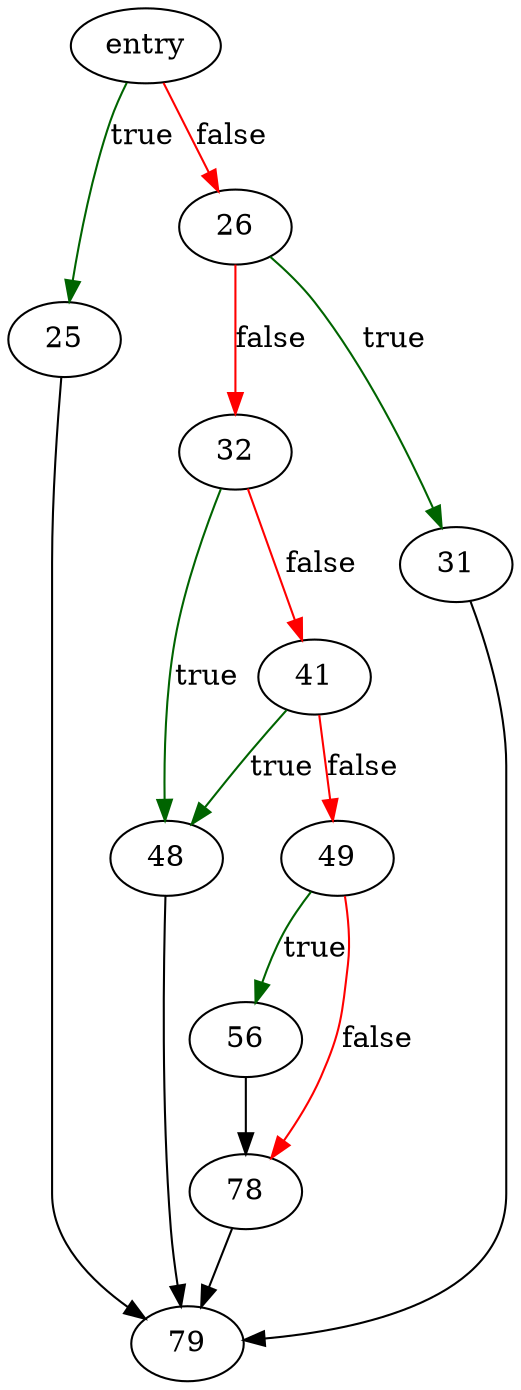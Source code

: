 digraph "walIndexTryHdr" {
	// Node definitions.
	2 [label=entry];
	25;
	26;
	31;
	32;
	41;
	48;
	49;
	56;
	78;
	79;

	// Edge definitions.
	2 -> 25 [
		color=darkgreen
		label=true
	];
	2 -> 26 [
		color=red
		label=false
	];
	25 -> 79;
	26 -> 31 [
		color=darkgreen
		label=true
	];
	26 -> 32 [
		color=red
		label=false
	];
	31 -> 79;
	32 -> 41 [
		color=red
		label=false
	];
	32 -> 48 [
		color=darkgreen
		label=true
	];
	41 -> 48 [
		color=darkgreen
		label=true
	];
	41 -> 49 [
		color=red
		label=false
	];
	48 -> 79;
	49 -> 56 [
		color=darkgreen
		label=true
	];
	49 -> 78 [
		color=red
		label=false
	];
	56 -> 78;
	78 -> 79;
}